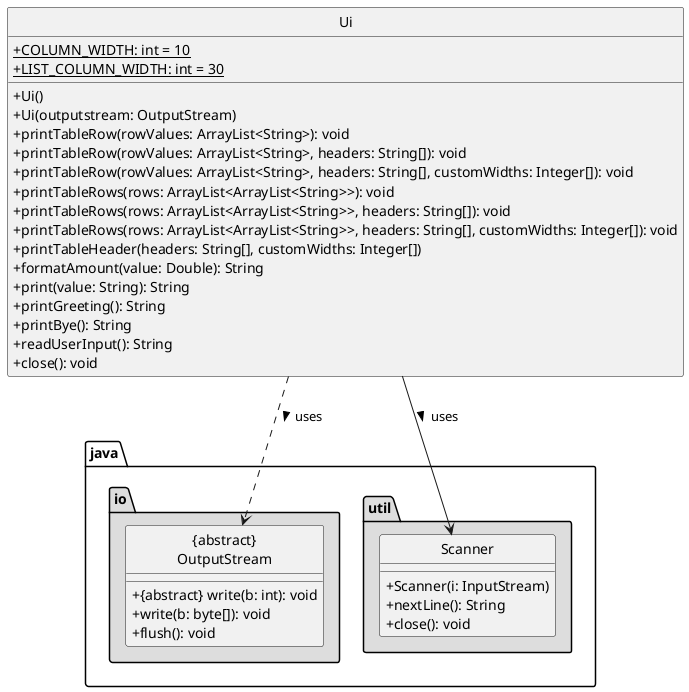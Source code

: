 @startuml
hide circle
skinparam classAttributeIconSize 0

class Ui {
    {static} + COLUMN_WIDTH: int = 10
    {static} + LIST_COLUMN_WIDTH: int = 30

    + Ui()
    + Ui(outputstream: OutputStream)
    + printTableRow(rowValues: ArrayList<String>): void
    + printTableRow(rowValues: ArrayList<String>, headers: String[]): void
    + printTableRow(rowValues: ArrayList<String>, headers: String[], customWidths: Integer[]): void
    + printTableRows(rows: ArrayList<ArrayList<String>>): void
    + printTableRows(rows: ArrayList<ArrayList<String>>, headers: String[]): void
    + printTableRows(rows: ArrayList<ArrayList<String>>, headers: String[], customWidths: Integer[]): void
    + printTableHeader(headers: String[], customWidths: Integer[])
    + formatAmount(value: Double): String
    + print(value: String): String
    + printGreeting(): String
    + printBye(): String
    + readUserInput(): String
    + close(): void
}

package "java.io" #DDDDDD {
    class "{abstract}\nOutputStream" {
        + <U+007B>abstract<U+007D> write(b: int): void
        + write(b: byte[]): void
        + flush(): void
    }
}


package "java.util" #DDDDDD {
    class Scanner {
        + Scanner(i: InputStream)
        + nextLine(): String
        + close(): void
    }
}

Ui -[dashed]-> "{abstract}\nOutputStream" :> uses
Ui --> Scanner :> uses
@enduml